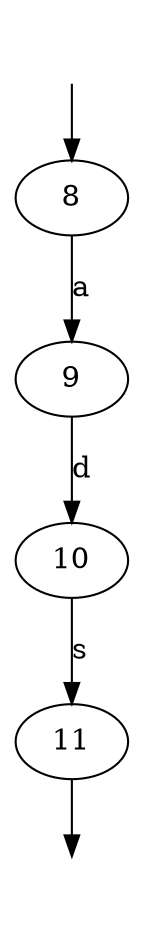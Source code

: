 digraph FSM {
In [shape=none fontcolor=white]
In -> 8
Out11 [shape=none fontcolor=white]
11 -> Out11
9 -> 10 [label="d"]
10 -> 11 [label="s"]
8 -> 9 [label="a"]
}